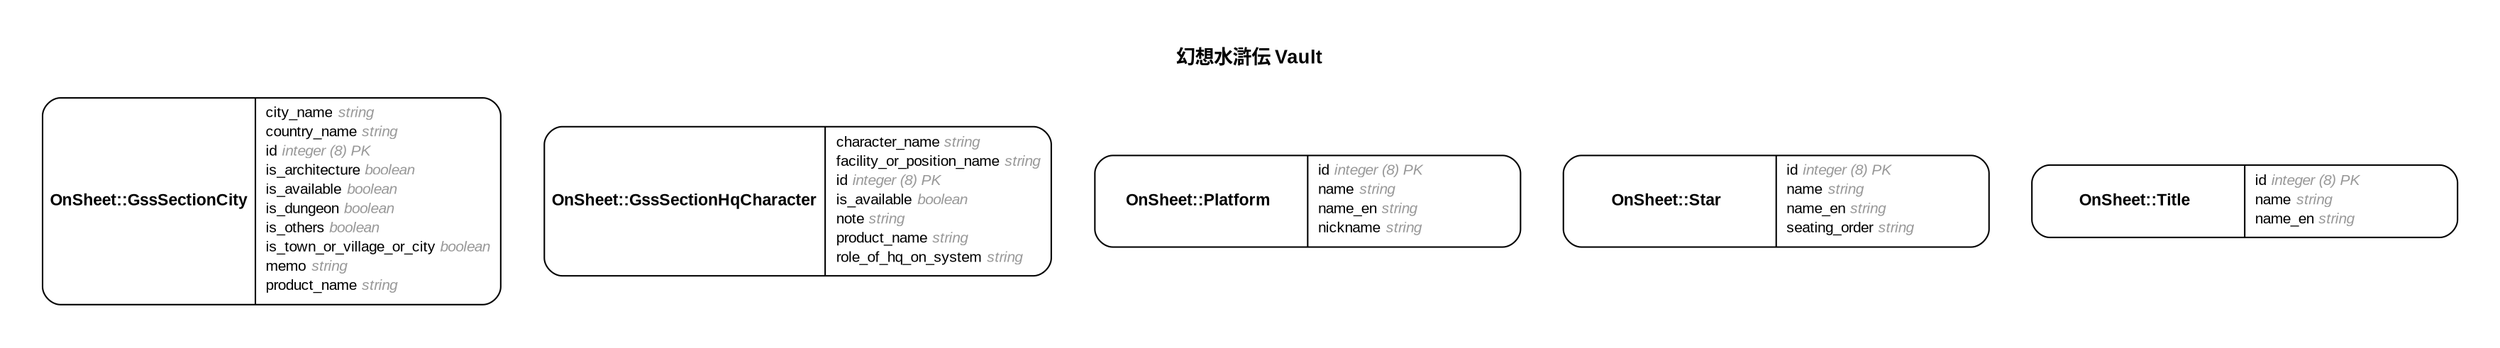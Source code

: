 digraph Vault {
rankdir = "LR";
ranksep = "0.5";
nodesep = "0.4";
pad = "0.4,0.4";
margin = "0,0";
concentrate = "true";
labelloc = "t";
fontsize = "13";
fontname = "Arial Bold";
splines = "spline";
node[ shape  =  "Mrecord" , fontsize  =  "10" , fontname  =  "Arial" , margin  =  "0.07,0.05" , penwidth  =  "1.0"];
edge[ fontname  =  "Arial" , fontsize  =  "7" , dir  =  "both" , arrowsize  =  "0.9" , penwidth  =  "1.0" , labelangle  =  "32" , labeldistance  =  "1.8"];
rankdir = "TB";
label = "幻想水滸伝 Vault\n\n";
splines = "spline";
"m_OnSheet::GssSectionCity" [label = <<table border="0" align="center" cellspacing="0.5" cellpadding="0" width="134">
  <tr><td align="center" valign="bottom" width="130"><font face="Arial Bold" point-size="11">OnSheet::GssSectionCity</font></td></tr>
</table>
|
<table border="0" align="left" cellspacing="2" cellpadding="0" width="134">
  <tr><td align="left" width="130" port="city_name">city_name <font face="Arial Italic" color="grey60">string</font></td></tr>
  <tr><td align="left" width="130" port="country_name">country_name <font face="Arial Italic" color="grey60">string</font></td></tr>
  <tr><td align="left" width="130" port="id">id <font face="Arial Italic" color="grey60">integer (8) PK</font></td></tr>
  <tr><td align="left" width="130" port="is_architecture">is_architecture <font face="Arial Italic" color="grey60">boolean</font></td></tr>
  <tr><td align="left" width="130" port="is_available">is_available <font face="Arial Italic" color="grey60">boolean</font></td></tr>
  <tr><td align="left" width="130" port="is_dungeon">is_dungeon <font face="Arial Italic" color="grey60">boolean</font></td></tr>
  <tr><td align="left" width="130" port="is_others">is_others <font face="Arial Italic" color="grey60">boolean</font></td></tr>
  <tr><td align="left" width="130" port="is_town_or_village_or_city">is_town_or_village_or_city <font face="Arial Italic" color="grey60">boolean</font></td></tr>
  <tr><td align="left" width="130" port="memo">memo <font face="Arial Italic" color="grey60">string</font></td></tr>
  <tr><td align="left" width="130" port="product_name">product_name <font face="Arial Italic" color="grey60">string</font></td></tr>
</table>
>];
"m_OnSheet::GssSectionHqCharacter" [label = <<table border="0" align="center" cellspacing="0.5" cellpadding="0" width="134">
  <tr><td align="center" valign="bottom" width="130"><font face="Arial Bold" point-size="11">OnSheet::GssSectionHqCharacter</font></td></tr>
</table>
|
<table border="0" align="left" cellspacing="2" cellpadding="0" width="134">
  <tr><td align="left" width="130" port="character_name">character_name <font face="Arial Italic" color="grey60">string</font></td></tr>
  <tr><td align="left" width="130" port="facility_or_position_name">facility_or_position_name <font face="Arial Italic" color="grey60">string</font></td></tr>
  <tr><td align="left" width="130" port="id">id <font face="Arial Italic" color="grey60">integer (8) PK</font></td></tr>
  <tr><td align="left" width="130" port="is_available">is_available <font face="Arial Italic" color="grey60">boolean</font></td></tr>
  <tr><td align="left" width="130" port="note">note <font face="Arial Italic" color="grey60">string</font></td></tr>
  <tr><td align="left" width="130" port="product_name">product_name <font face="Arial Italic" color="grey60">string</font></td></tr>
  <tr><td align="left" width="130" port="role_of_hq_on_system">role_of_hq_on_system <font face="Arial Italic" color="grey60">string</font></td></tr>
</table>
>];
"m_OnSheet::Platform" [label = <<table border="0" align="center" cellspacing="0.5" cellpadding="0" width="134">
  <tr><td align="center" valign="bottom" width="130"><font face="Arial Bold" point-size="11">OnSheet::Platform</font></td></tr>
</table>
|
<table border="0" align="left" cellspacing="2" cellpadding="0" width="134">
  <tr><td align="left" width="130" port="id">id <font face="Arial Italic" color="grey60">integer (8) PK</font></td></tr>
  <tr><td align="left" width="130" port="name">name <font face="Arial Italic" color="grey60">string</font></td></tr>
  <tr><td align="left" width="130" port="name_en">name_en <font face="Arial Italic" color="grey60">string</font></td></tr>
  <tr><td align="left" width="130" port="nickname">nickname <font face="Arial Italic" color="grey60">string</font></td></tr>
</table>
>];
"m_OnSheet::Star" [label = <<table border="0" align="center" cellspacing="0.5" cellpadding="0" width="134">
  <tr><td align="center" valign="bottom" width="130"><font face="Arial Bold" point-size="11">OnSheet::Star</font></td></tr>
</table>
|
<table border="0" align="left" cellspacing="2" cellpadding="0" width="134">
  <tr><td align="left" width="130" port="id">id <font face="Arial Italic" color="grey60">integer (8) PK</font></td></tr>
  <tr><td align="left" width="130" port="name">name <font face="Arial Italic" color="grey60">string</font></td></tr>
  <tr><td align="left" width="130" port="name_en">name_en <font face="Arial Italic" color="grey60">string</font></td></tr>
  <tr><td align="left" width="130" port="seating_order">seating_order <font face="Arial Italic" color="grey60">string</font></td></tr>
</table>
>];
"m_OnSheet::Title" [label = <<table border="0" align="center" cellspacing="0.5" cellpadding="0" width="134">
  <tr><td align="center" valign="bottom" width="130"><font face="Arial Bold" point-size="11">OnSheet::Title</font></td></tr>
</table>
|
<table border="0" align="left" cellspacing="2" cellpadding="0" width="134">
  <tr><td align="left" width="130" port="id">id <font face="Arial Italic" color="grey60">integer (8) PK</font></td></tr>
  <tr><td align="left" width="130" port="name">name <font face="Arial Italic" color="grey60">string</font></td></tr>
  <tr><td align="left" width="130" port="name_en">name_en <font face="Arial Italic" color="grey60">string</font></td></tr>
</table>
>];
}
